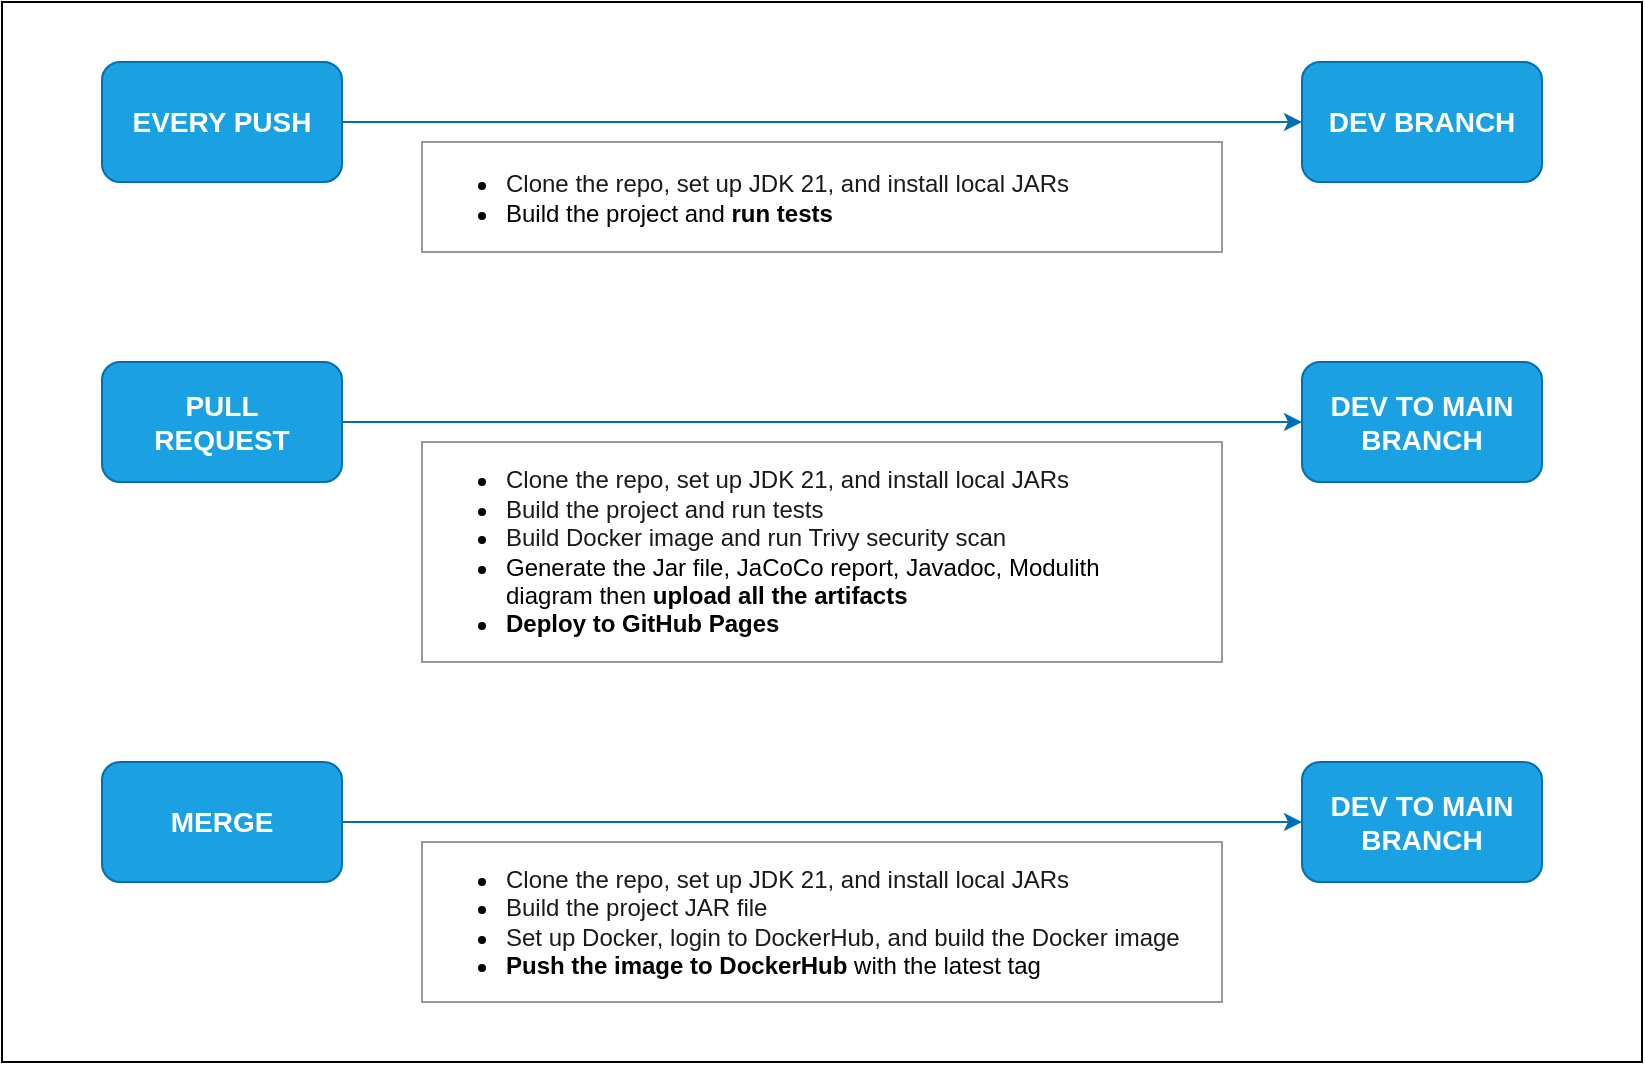 <mxfile version="27.0.6">
  <diagram name="Page-1" id="Z5-wqqpx3YM9XC0jiStY">
    <mxGraphModel dx="2253" dy="751" grid="1" gridSize="10" guides="1" tooltips="1" connect="1" arrows="1" fold="1" page="1" pageScale="1" pageWidth="827" pageHeight="1169" math="0" shadow="0">
      <root>
        <mxCell id="0" />
        <mxCell id="1" parent="0" />
        <mxCell id="z9et8fElZ09KmmzhWxfz-22" value="" style="rounded=0;whiteSpace=wrap;html=1;" vertex="1" parent="1">
          <mxGeometry x="-10" y="180" width="820" height="530" as="geometry" />
        </mxCell>
        <mxCell id="z9et8fElZ09KmmzhWxfz-3" value="&lt;ul&gt;&lt;li&gt;&lt;font style=&quot;color: rgb(26, 26, 26);&quot;&gt;Clone the repo, set up JDK 21, and install local JARs&lt;/font&gt;&lt;/li&gt;&lt;li&gt;&lt;font&gt;&lt;font style=&quot;color: rgb(0, 0, 0);&quot;&gt;Build the project and &lt;/font&gt;&lt;b style=&quot;&quot;&gt;&lt;font style=&quot;color: rgb(0, 0, 0);&quot;&gt;run tests&lt;/font&gt;&lt;/b&gt;&lt;/font&gt;&lt;/li&gt;&lt;/ul&gt;" style="rounded=0;whiteSpace=wrap;html=1;align=left;strokeColor=#999999;" vertex="1" parent="1">
          <mxGeometry x="200" y="250" width="400" height="55" as="geometry" />
        </mxCell>
        <mxCell id="z9et8fElZ09KmmzhWxfz-4" value="" style="endArrow=classic;html=1;rounded=0;entryX=0;entryY=0.5;entryDx=0;entryDy=0;exitX=1;exitY=0.5;exitDx=0;exitDy=0;fillColor=#1ba1e2;strokeColor=#006EAF;" edge="1" parent="1" source="z9et8fElZ09KmmzhWxfz-15" target="z9et8fElZ09KmmzhWxfz-17">
          <mxGeometry width="50" height="50" relative="1" as="geometry">
            <mxPoint x="140" y="245" as="sourcePoint" />
            <mxPoint x="610" y="245" as="targetPoint" />
          </mxGeometry>
        </mxCell>
        <mxCell id="z9et8fElZ09KmmzhWxfz-7" value="&lt;ul&gt;&lt;li&gt;&lt;font style=&quot;color: rgb(26, 26, 26);&quot;&gt;Clone the repo, set up JDK 21, and install local JARs&lt;/font&gt;&lt;/li&gt;&lt;li&gt;&lt;font style=&quot;color: rgb(26, 26, 26);&quot;&gt;Build the project and run tests&lt;/font&gt;&lt;/li&gt;&lt;li&gt;&lt;font style=&quot;color: rgb(26, 26, 26);&quot;&gt;Build Docker image and run Trivy security scan&lt;/font&gt;&lt;/li&gt;&lt;li&gt;&lt;font&gt;&lt;font style=&quot;color: rgb(0, 0, 0);&quot;&gt;Generate the Jar file, JaCoCo report, Javadoc, Modulith diagram&amp;nbsp;then &lt;/font&gt;&lt;b style=&quot;&quot;&gt;&lt;font style=&quot;color: rgb(0, 0, 0);&quot;&gt;upload all the artifacts&lt;/font&gt;&lt;/b&gt;&lt;/font&gt;&lt;/li&gt;&lt;li&gt;&lt;b&gt;&lt;font style=&quot;color: rgb(0, 0, 0);&quot;&gt;Deploy to GitHub Pages&lt;/font&gt;&lt;/b&gt;&lt;/li&gt;&lt;/ul&gt;" style="rounded=0;whiteSpace=wrap;html=1;align=left;strokeColor=#999999;" vertex="1" parent="1">
          <mxGeometry x="200" y="400" width="400" height="110" as="geometry" />
        </mxCell>
        <mxCell id="z9et8fElZ09KmmzhWxfz-8" value="" style="endArrow=classic;html=1;rounded=0;exitX=1;exitY=0.5;exitDx=0;exitDy=0;entryX=0;entryY=0.5;entryDx=0;entryDy=0;fillColor=#1ba1e2;strokeColor=#006EAF;" edge="1" parent="1" source="z9et8fElZ09KmmzhWxfz-18" target="z9et8fElZ09KmmzhWxfz-19">
          <mxGeometry width="50" height="50" relative="1" as="geometry">
            <mxPoint x="140" y="405" as="sourcePoint" />
            <mxPoint x="610" y="405" as="targetPoint" />
          </mxGeometry>
        </mxCell>
        <mxCell id="z9et8fElZ09KmmzhWxfz-11" value="&lt;ul&gt;&lt;li&gt;&lt;font style=&quot;color: rgb(26, 26, 26);&quot;&gt;Clone the repo, set up JDK 21, and install local JARs&lt;/font&gt;&lt;/li&gt;&lt;li&gt;&lt;font style=&quot;color: rgb(26, 26, 26);&quot;&gt;Build the project JAR file&lt;/font&gt;&lt;/li&gt;&lt;li&gt;&lt;font style=&quot;color: rgb(26, 26, 26);&quot;&gt;Set up Docker, login to DockerHub, and build the Docker image&lt;/font&gt;&lt;/li&gt;&lt;li&gt;&lt;font&gt;&lt;b style=&quot;&quot;&gt;&lt;font style=&quot;color: rgb(0, 0, 0);&quot;&gt;Push the image to DockerHub&lt;/font&gt;&lt;/b&gt;&lt;font style=&quot;color: rgb(0, 0, 0);&quot;&gt; with the latest tag&lt;/font&gt;&lt;/font&gt;&lt;/li&gt;&lt;/ul&gt;" style="rounded=0;whiteSpace=wrap;html=1;align=left;strokeColor=#999999;" vertex="1" parent="1">
          <mxGeometry x="200" y="600" width="400" height="80" as="geometry" />
        </mxCell>
        <mxCell id="z9et8fElZ09KmmzhWxfz-12" value="" style="endArrow=classic;html=1;rounded=0;exitX=1;exitY=0.5;exitDx=0;exitDy=0;entryX=0;entryY=0.5;entryDx=0;entryDy=0;fillColor=#1ba1e2;strokeColor=#006EAF;" edge="1" parent="1" source="z9et8fElZ09KmmzhWxfz-20" target="z9et8fElZ09KmmzhWxfz-21">
          <mxGeometry width="50" height="50" relative="1" as="geometry">
            <mxPoint x="140" y="625" as="sourcePoint" />
            <mxPoint x="610" y="625" as="targetPoint" />
          </mxGeometry>
        </mxCell>
        <mxCell id="z9et8fElZ09KmmzhWxfz-15" value="&lt;font style=&quot;color: rgb(255, 255, 255); font-size: 14px;&quot;&gt;&lt;b&gt;EVERY PUSH&lt;/b&gt;&lt;/font&gt;" style="rounded=1;whiteSpace=wrap;html=1;fillColor=#1ba1e2;fontColor=#ffffff;strokeColor=#006EAF;" vertex="1" parent="1">
          <mxGeometry x="40" y="210" width="120" height="60" as="geometry" />
        </mxCell>
        <mxCell id="z9et8fElZ09KmmzhWxfz-17" value="&lt;font style=&quot;color: rgb(255, 255, 255); font-size: 14px;&quot;&gt;&lt;b&gt;DEV BRANCH&lt;/b&gt;&lt;/font&gt;" style="rounded=1;whiteSpace=wrap;html=1;fillColor=#1ba1e2;fontColor=#ffffff;strokeColor=#006EAF;" vertex="1" parent="1">
          <mxGeometry x="640" y="210" width="120" height="60" as="geometry" />
        </mxCell>
        <mxCell id="z9et8fElZ09KmmzhWxfz-18" value="&lt;b&gt;&lt;font style=&quot;color: rgb(255, 255, 255); font-size: 14px;&quot;&gt;PULL&lt;/font&gt;&lt;/b&gt;&lt;div&gt;&lt;b style=&quot;background-color: transparent;&quot;&gt;&lt;font style=&quot;color: rgb(255, 255, 255); font-size: 14px;&quot;&gt;REQUEST&lt;/font&gt;&lt;/b&gt;&lt;/div&gt;" style="rounded=1;whiteSpace=wrap;html=1;fillColor=#1ba1e2;fontColor=#ffffff;strokeColor=#006EAF;" vertex="1" parent="1">
          <mxGeometry x="40" y="360" width="120" height="60" as="geometry" />
        </mxCell>
        <mxCell id="z9et8fElZ09KmmzhWxfz-19" value="&lt;b&gt;&lt;font style=&quot;color: rgb(255, 255, 255); font-size: 14px;&quot;&gt;DEV TO MAIN BRANCH&lt;/font&gt;&lt;/b&gt;" style="rounded=1;whiteSpace=wrap;html=1;fillColor=#1ba1e2;fontColor=#ffffff;strokeColor=#006EAF;" vertex="1" parent="1">
          <mxGeometry x="640" y="360" width="120" height="60" as="geometry" />
        </mxCell>
        <mxCell id="z9et8fElZ09KmmzhWxfz-20" value="&lt;b&gt;&lt;font style=&quot;color: rgb(255, 255, 255); font-size: 14px;&quot;&gt;MERGE&lt;/font&gt;&lt;/b&gt;" style="rounded=1;whiteSpace=wrap;html=1;fillColor=#1ba1e2;fontColor=#ffffff;strokeColor=#006EAF;" vertex="1" parent="1">
          <mxGeometry x="40" y="560" width="120" height="60" as="geometry" />
        </mxCell>
        <mxCell id="z9et8fElZ09KmmzhWxfz-21" value="&lt;b&gt;&lt;font style=&quot;color: rgb(255, 255, 255); font-size: 14px;&quot;&gt;DEV TO MAIN BRANCH&lt;/font&gt;&lt;/b&gt;" style="rounded=1;whiteSpace=wrap;html=1;fillColor=#1ba1e2;fontColor=#ffffff;strokeColor=#006EAF;" vertex="1" parent="1">
          <mxGeometry x="640" y="560" width="120" height="60" as="geometry" />
        </mxCell>
      </root>
    </mxGraphModel>
  </diagram>
</mxfile>
